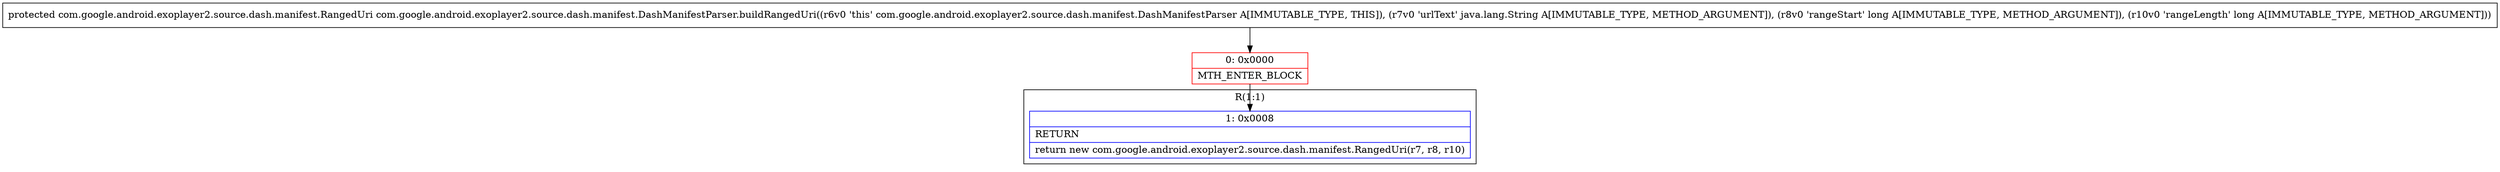 digraph "CFG forcom.google.android.exoplayer2.source.dash.manifest.DashManifestParser.buildRangedUri(Ljava\/lang\/String;JJ)Lcom\/google\/android\/exoplayer2\/source\/dash\/manifest\/RangedUri;" {
subgraph cluster_Region_2054008783 {
label = "R(1:1)";
node [shape=record,color=blue];
Node_1 [shape=record,label="{1\:\ 0x0008|RETURN\l|return new com.google.android.exoplayer2.source.dash.manifest.RangedUri(r7, r8, r10)\l}"];
}
Node_0 [shape=record,color=red,label="{0\:\ 0x0000|MTH_ENTER_BLOCK\l}"];
MethodNode[shape=record,label="{protected com.google.android.exoplayer2.source.dash.manifest.RangedUri com.google.android.exoplayer2.source.dash.manifest.DashManifestParser.buildRangedUri((r6v0 'this' com.google.android.exoplayer2.source.dash.manifest.DashManifestParser A[IMMUTABLE_TYPE, THIS]), (r7v0 'urlText' java.lang.String A[IMMUTABLE_TYPE, METHOD_ARGUMENT]), (r8v0 'rangeStart' long A[IMMUTABLE_TYPE, METHOD_ARGUMENT]), (r10v0 'rangeLength' long A[IMMUTABLE_TYPE, METHOD_ARGUMENT])) }"];
MethodNode -> Node_0;
Node_0 -> Node_1;
}

